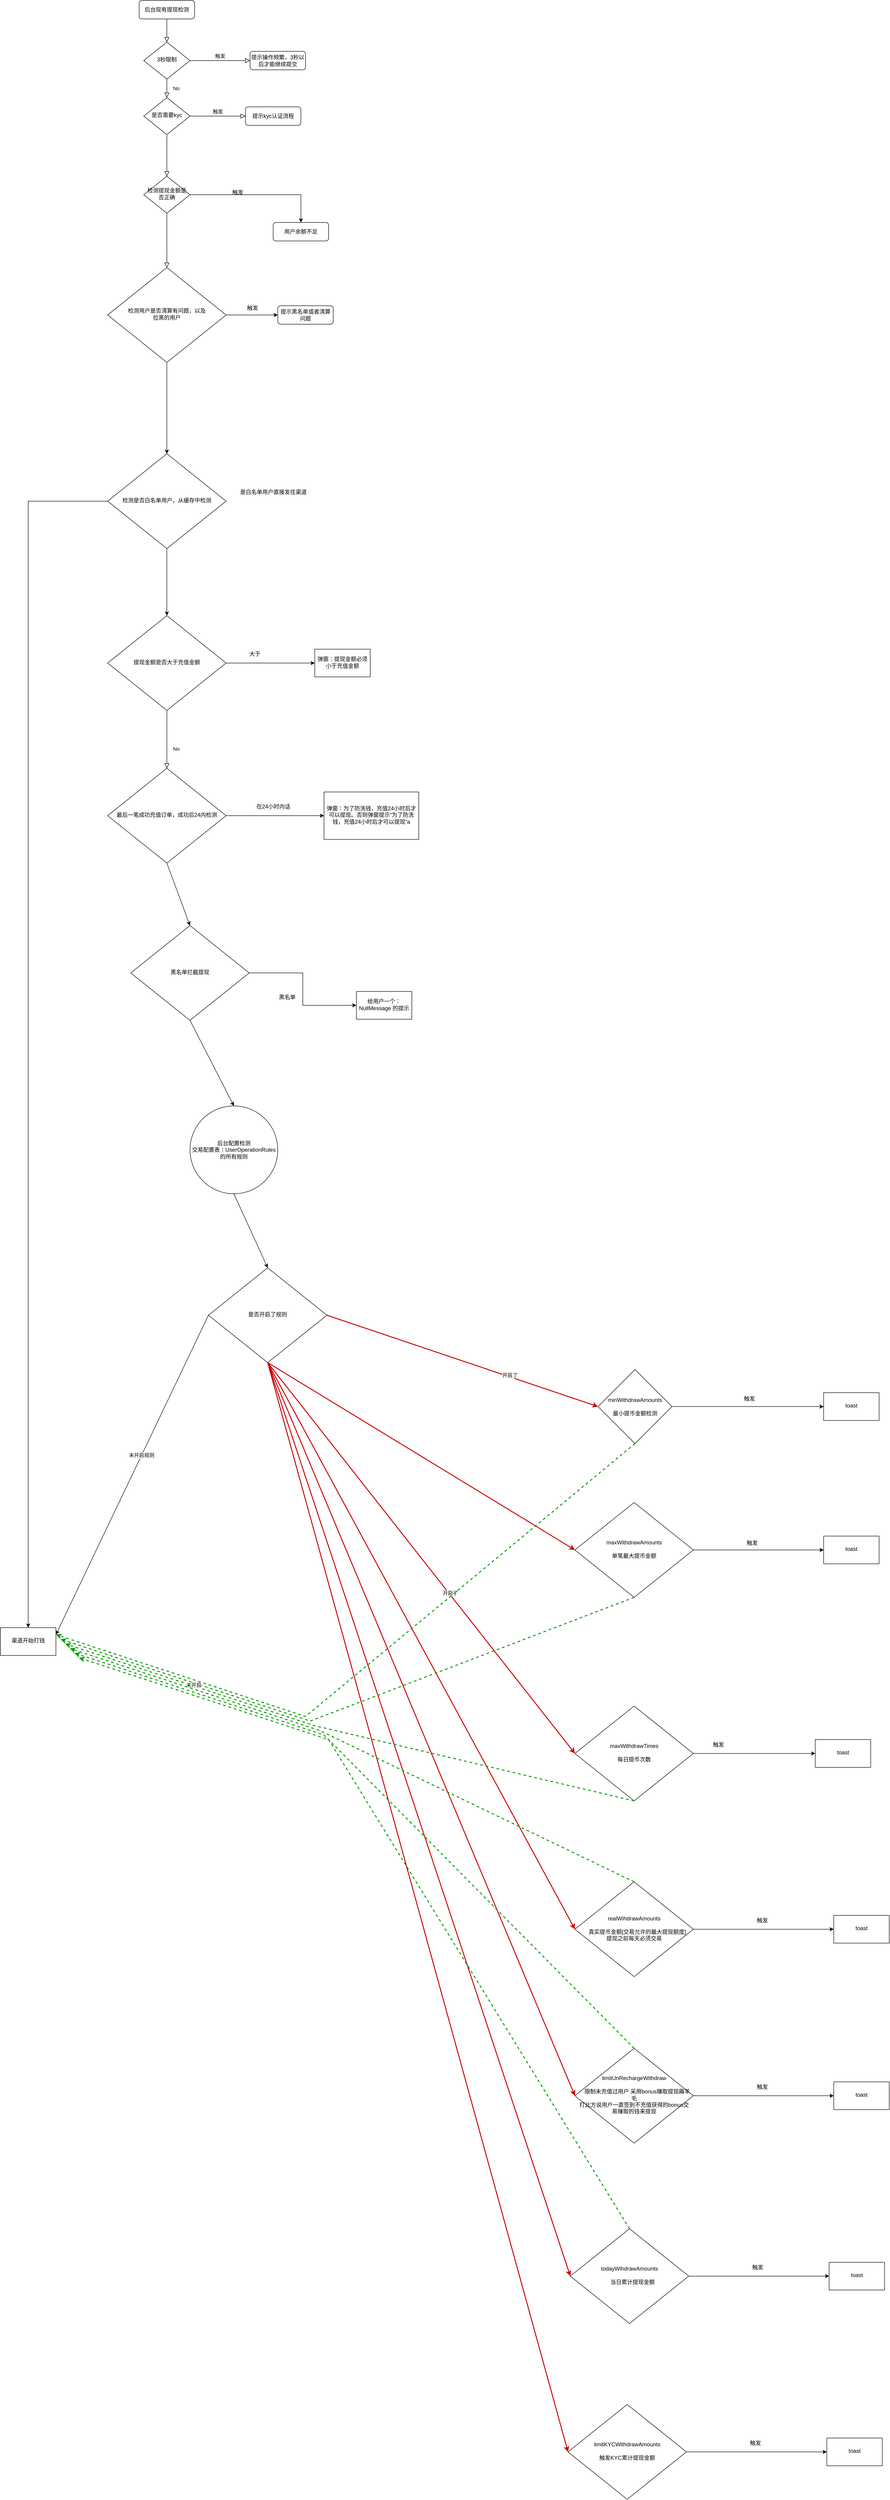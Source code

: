 <mxfile version="23.0.2" type="github">
  <diagram id="C5RBs43oDa-KdzZeNtuy" name="Page-1">
    <mxGraphModel dx="3455" dy="1680" grid="1" gridSize="10" guides="1" tooltips="1" connect="1" arrows="1" fold="1" page="1" pageScale="1" pageWidth="827" pageHeight="1169" math="0" shadow="0">
      <root>
        <mxCell id="WIyWlLk6GJQsqaUBKTNV-0" />
        <mxCell id="WIyWlLk6GJQsqaUBKTNV-1" parent="WIyWlLk6GJQsqaUBKTNV-0" />
        <mxCell id="WIyWlLk6GJQsqaUBKTNV-2" value="" style="rounded=0;html=1;jettySize=auto;orthogonalLoop=1;fontSize=11;endArrow=block;endFill=0;endSize=8;strokeWidth=1;shadow=0;labelBackgroundColor=none;edgeStyle=orthogonalEdgeStyle;" parent="WIyWlLk6GJQsqaUBKTNV-1" source="WIyWlLk6GJQsqaUBKTNV-3" target="WIyWlLk6GJQsqaUBKTNV-6" edge="1">
          <mxGeometry relative="1" as="geometry" />
        </mxCell>
        <mxCell id="WIyWlLk6GJQsqaUBKTNV-3" value="后台现有提现检测" style="rounded=1;whiteSpace=wrap;html=1;fontSize=12;glass=0;strokeWidth=1;shadow=0;" parent="WIyWlLk6GJQsqaUBKTNV-1" vertex="1">
          <mxGeometry x="160" y="80" width="120" height="40" as="geometry" />
        </mxCell>
        <mxCell id="WIyWlLk6GJQsqaUBKTNV-4" value="No" style="rounded=0;html=1;jettySize=auto;orthogonalLoop=1;fontSize=11;endArrow=block;endFill=0;endSize=8;strokeWidth=1;shadow=0;labelBackgroundColor=none;edgeStyle=orthogonalEdgeStyle;" parent="WIyWlLk6GJQsqaUBKTNV-1" source="WIyWlLk6GJQsqaUBKTNV-6" target="WIyWlLk6GJQsqaUBKTNV-10" edge="1">
          <mxGeometry y="20" relative="1" as="geometry">
            <mxPoint as="offset" />
          </mxGeometry>
        </mxCell>
        <mxCell id="WIyWlLk6GJQsqaUBKTNV-5" value="触发" style="edgeStyle=orthogonalEdgeStyle;rounded=0;html=1;jettySize=auto;orthogonalLoop=1;fontSize=11;endArrow=block;endFill=0;endSize=8;strokeWidth=1;shadow=0;labelBackgroundColor=none;" parent="WIyWlLk6GJQsqaUBKTNV-1" source="WIyWlLk6GJQsqaUBKTNV-6" target="WIyWlLk6GJQsqaUBKTNV-7" edge="1">
          <mxGeometry y="10" relative="1" as="geometry">
            <mxPoint as="offset" />
          </mxGeometry>
        </mxCell>
        <mxCell id="WIyWlLk6GJQsqaUBKTNV-6" value="3秒限制" style="rhombus;whiteSpace=wrap;html=1;shadow=0;fontFamily=Helvetica;fontSize=12;align=center;strokeWidth=1;spacing=6;spacingTop=-4;" parent="WIyWlLk6GJQsqaUBKTNV-1" vertex="1">
          <mxGeometry x="170" y="170" width="100" height="80" as="geometry" />
        </mxCell>
        <mxCell id="WIyWlLk6GJQsqaUBKTNV-7" value="提示操作频繁，3秒以后才能继续提交" style="rounded=1;whiteSpace=wrap;html=1;fontSize=12;glass=0;strokeWidth=1;shadow=0;" parent="WIyWlLk6GJQsqaUBKTNV-1" vertex="1">
          <mxGeometry x="400" y="190" width="120" height="40" as="geometry" />
        </mxCell>
        <mxCell id="WIyWlLk6GJQsqaUBKTNV-8" value="No" style="rounded=0;html=1;jettySize=auto;orthogonalLoop=1;fontSize=11;endArrow=block;endFill=0;endSize=8;strokeWidth=1;shadow=0;labelBackgroundColor=none;edgeStyle=orthogonalEdgeStyle;entryX=0.5;entryY=0;entryDx=0;entryDy=0;" parent="WIyWlLk6GJQsqaUBKTNV-1" source="le7CtPeld823Pj0fUWE6-14" target="le7CtPeld823Pj0fUWE6-19" edge="1">
          <mxGeometry x="0.336" y="20" relative="1" as="geometry">
            <mxPoint as="offset" />
            <mxPoint x="270" y="1710" as="targetPoint" />
          </mxGeometry>
        </mxCell>
        <mxCell id="WIyWlLk6GJQsqaUBKTNV-9" value="触发" style="edgeStyle=orthogonalEdgeStyle;rounded=0;html=1;jettySize=auto;orthogonalLoop=1;fontSize=11;endArrow=block;endFill=0;endSize=8;strokeWidth=1;shadow=0;labelBackgroundColor=none;" parent="WIyWlLk6GJQsqaUBKTNV-1" source="WIyWlLk6GJQsqaUBKTNV-10" target="WIyWlLk6GJQsqaUBKTNV-12" edge="1">
          <mxGeometry y="10" relative="1" as="geometry">
            <mxPoint as="offset" />
          </mxGeometry>
        </mxCell>
        <mxCell id="WIyWlLk6GJQsqaUBKTNV-10" value="是否需要kyc" style="rhombus;whiteSpace=wrap;html=1;shadow=0;fontFamily=Helvetica;fontSize=12;align=center;strokeWidth=1;spacing=6;spacingTop=-4;" parent="WIyWlLk6GJQsqaUBKTNV-1" vertex="1">
          <mxGeometry x="170" y="290" width="100" height="80" as="geometry" />
        </mxCell>
        <mxCell id="WIyWlLk6GJQsqaUBKTNV-12" value="提示kyc认证流程" style="rounded=1;whiteSpace=wrap;html=1;fontSize=12;glass=0;strokeWidth=1;shadow=0;" parent="WIyWlLk6GJQsqaUBKTNV-1" vertex="1">
          <mxGeometry x="390" y="310" width="120" height="40" as="geometry" />
        </mxCell>
        <mxCell id="le7CtPeld823Pj0fUWE6-1" value="" style="rounded=0;html=1;jettySize=auto;orthogonalLoop=1;fontSize=11;endArrow=block;endFill=0;endSize=8;strokeWidth=1;shadow=0;labelBackgroundColor=none;edgeStyle=orthogonalEdgeStyle;" edge="1" parent="WIyWlLk6GJQsqaUBKTNV-1" source="WIyWlLk6GJQsqaUBKTNV-10" target="le7CtPeld823Pj0fUWE6-0">
          <mxGeometry x="0.333" y="20" relative="1" as="geometry">
            <mxPoint as="offset" />
            <mxPoint x="220" y="370" as="sourcePoint" />
            <mxPoint x="220" y="545" as="targetPoint" />
          </mxGeometry>
        </mxCell>
        <mxCell id="le7CtPeld823Pj0fUWE6-4" value="" style="edgeStyle=orthogonalEdgeStyle;rounded=0;orthogonalLoop=1;jettySize=auto;html=1;" edge="1" parent="WIyWlLk6GJQsqaUBKTNV-1" source="le7CtPeld823Pj0fUWE6-0" target="le7CtPeld823Pj0fUWE6-3">
          <mxGeometry relative="1" as="geometry" />
        </mxCell>
        <mxCell id="le7CtPeld823Pj0fUWE6-0" value="检测提现金额是否正确" style="rhombus;whiteSpace=wrap;html=1;shadow=0;fontFamily=Helvetica;fontSize=12;align=center;strokeWidth=1;spacing=6;spacingTop=-4;" vertex="1" parent="WIyWlLk6GJQsqaUBKTNV-1">
          <mxGeometry x="170" y="460" width="100" height="80" as="geometry" />
        </mxCell>
        <mxCell id="le7CtPeld823Pj0fUWE6-3" value="用户余额不足" style="rounded=1;whiteSpace=wrap;html=1;fontSize=12;glass=0;strokeWidth=1;shadow=0;" vertex="1" parent="WIyWlLk6GJQsqaUBKTNV-1">
          <mxGeometry x="450" y="560" width="120" height="40" as="geometry" />
        </mxCell>
        <mxCell id="le7CtPeld823Pj0fUWE6-5" value="触发" style="text;html=1;align=center;verticalAlign=middle;resizable=0;points=[];autosize=1;strokeColor=none;fillColor=none;" vertex="1" parent="WIyWlLk6GJQsqaUBKTNV-1">
          <mxGeometry x="348.13" y="480" width="50" height="30" as="geometry" />
        </mxCell>
        <mxCell id="le7CtPeld823Pj0fUWE6-8" value="" style="edgeStyle=orthogonalEdgeStyle;rounded=0;orthogonalLoop=1;jettySize=auto;html=1;" edge="1" parent="WIyWlLk6GJQsqaUBKTNV-1" source="le7CtPeld823Pj0fUWE6-6" target="le7CtPeld823Pj0fUWE6-7">
          <mxGeometry relative="1" as="geometry" />
        </mxCell>
        <mxCell id="le7CtPeld823Pj0fUWE6-6" value="检测用户是否清算有问题，以及&lt;br&gt;拉黑的用户" style="rhombus;whiteSpace=wrap;html=1;shadow=0;fontFamily=Helvetica;fontSize=12;align=center;strokeWidth=1;spacing=6;spacingTop=-4;" vertex="1" parent="WIyWlLk6GJQsqaUBKTNV-1">
          <mxGeometry x="91.88" y="657.5" width="256.25" height="205" as="geometry" />
        </mxCell>
        <mxCell id="le7CtPeld823Pj0fUWE6-7" value="提示黑名单或者清算问题" style="rounded=1;whiteSpace=wrap;html=1;fontSize=12;glass=0;strokeWidth=1;shadow=0;" vertex="1" parent="WIyWlLk6GJQsqaUBKTNV-1">
          <mxGeometry x="460" y="740" width="120" height="40" as="geometry" />
        </mxCell>
        <mxCell id="le7CtPeld823Pj0fUWE6-9" value="触发" style="text;html=1;align=center;verticalAlign=middle;resizable=0;points=[];autosize=1;strokeColor=none;fillColor=none;" vertex="1" parent="WIyWlLk6GJQsqaUBKTNV-1">
          <mxGeometry x="380" y="730" width="50" height="30" as="geometry" />
        </mxCell>
        <mxCell id="le7CtPeld823Pj0fUWE6-12" value="" style="edgeStyle=orthogonalEdgeStyle;rounded=0;orthogonalLoop=1;jettySize=auto;html=1;" edge="1" parent="WIyWlLk6GJQsqaUBKTNV-1" source="le7CtPeld823Pj0fUWE6-10" target="le7CtPeld823Pj0fUWE6-11">
          <mxGeometry relative="1" as="geometry">
            <Array as="points">
              <mxPoint x="-80" y="1163" />
            </Array>
          </mxGeometry>
        </mxCell>
        <mxCell id="le7CtPeld823Pj0fUWE6-10" value="检测是否白名单用户，从缓存中检测&lt;br&gt;" style="rhombus;whiteSpace=wrap;html=1;shadow=0;fontFamily=Helvetica;fontSize=12;align=center;strokeWidth=1;spacing=6;spacingTop=-4;" vertex="1" parent="WIyWlLk6GJQsqaUBKTNV-1">
          <mxGeometry x="91.88" y="1060" width="256.25" height="205" as="geometry" />
        </mxCell>
        <mxCell id="le7CtPeld823Pj0fUWE6-11" value="渠道开始打钱" style="whiteSpace=wrap;html=1;shadow=0;strokeWidth=1;spacing=6;spacingTop=-4;" vertex="1" parent="WIyWlLk6GJQsqaUBKTNV-1">
          <mxGeometry x="-140.005" y="3598" width="120" height="60" as="geometry" />
        </mxCell>
        <mxCell id="le7CtPeld823Pj0fUWE6-13" value="是白名单用户直接发往渠道" style="text;html=1;align=center;verticalAlign=middle;resizable=0;points=[];autosize=1;strokeColor=none;fillColor=none;" vertex="1" parent="WIyWlLk6GJQsqaUBKTNV-1">
          <mxGeometry x="365" y="1128" width="170" height="30" as="geometry" />
        </mxCell>
        <mxCell id="le7CtPeld823Pj0fUWE6-15" value="" style="rounded=0;html=1;jettySize=auto;orthogonalLoop=1;fontSize=11;endArrow=block;endFill=0;endSize=8;strokeWidth=1;shadow=0;labelBackgroundColor=none;edgeStyle=orthogonalEdgeStyle;" edge="1" parent="WIyWlLk6GJQsqaUBKTNV-1" source="le7CtPeld823Pj0fUWE6-0" target="le7CtPeld823Pj0fUWE6-6">
          <mxGeometry x="0.336" y="20" relative="1" as="geometry">
            <mxPoint as="offset" />
            <mxPoint x="220" y="540" as="sourcePoint" />
            <mxPoint x="310" y="1040" as="targetPoint" />
          </mxGeometry>
        </mxCell>
        <mxCell id="le7CtPeld823Pj0fUWE6-17" value="" style="edgeStyle=orthogonalEdgeStyle;rounded=0;orthogonalLoop=1;jettySize=auto;html=1;" edge="1" parent="WIyWlLk6GJQsqaUBKTNV-1" source="le7CtPeld823Pj0fUWE6-14" target="le7CtPeld823Pj0fUWE6-16">
          <mxGeometry relative="1" as="geometry" />
        </mxCell>
        <mxCell id="le7CtPeld823Pj0fUWE6-14" value="提现金额是否大于充值金额" style="rhombus;whiteSpace=wrap;html=1;shadow=0;fontFamily=Helvetica;fontSize=12;align=center;strokeWidth=1;spacing=6;spacingTop=-4;" vertex="1" parent="WIyWlLk6GJQsqaUBKTNV-1">
          <mxGeometry x="91.88" y="1410" width="256.25" height="205" as="geometry" />
        </mxCell>
        <mxCell id="le7CtPeld823Pj0fUWE6-16" value="弹窗：提现金额必须小于充值金额" style="whiteSpace=wrap;html=1;shadow=0;strokeWidth=1;spacing=6;spacingTop=-4;" vertex="1" parent="WIyWlLk6GJQsqaUBKTNV-1">
          <mxGeometry x="540.005" y="1482.5" width="120" height="60" as="geometry" />
        </mxCell>
        <mxCell id="le7CtPeld823Pj0fUWE6-18" value="大于" style="text;html=1;align=center;verticalAlign=middle;resizable=0;points=[];autosize=1;strokeColor=none;fillColor=none;" vertex="1" parent="WIyWlLk6GJQsqaUBKTNV-1">
          <mxGeometry x="385" y="1478" width="50" height="30" as="geometry" />
        </mxCell>
        <mxCell id="le7CtPeld823Pj0fUWE6-28" value="" style="edgeStyle=orthogonalEdgeStyle;rounded=0;orthogonalLoop=1;jettySize=auto;html=1;" edge="1" parent="WIyWlLk6GJQsqaUBKTNV-1" source="le7CtPeld823Pj0fUWE6-19" target="le7CtPeld823Pj0fUWE6-27">
          <mxGeometry relative="1" as="geometry" />
        </mxCell>
        <mxCell id="le7CtPeld823Pj0fUWE6-19" value="最后一笔成功充值订单，成功后24内检测" style="rhombus;whiteSpace=wrap;html=1;shadow=0;fontFamily=Helvetica;fontSize=12;align=center;strokeWidth=1;spacing=6;spacingTop=-4;" vertex="1" parent="WIyWlLk6GJQsqaUBKTNV-1">
          <mxGeometry x="91.88" y="1740" width="256.25" height="205" as="geometry" />
        </mxCell>
        <mxCell id="le7CtPeld823Pj0fUWE6-24" value="" style="endArrow=classic;html=1;rounded=0;exitX=0.5;exitY=1;exitDx=0;exitDy=0;" edge="1" parent="WIyWlLk6GJQsqaUBKTNV-1" source="le7CtPeld823Pj0fUWE6-10" target="le7CtPeld823Pj0fUWE6-14">
          <mxGeometry width="50" height="50" relative="1" as="geometry">
            <mxPoint x="330" y="1280" as="sourcePoint" />
            <mxPoint x="380" y="1230" as="targetPoint" />
          </mxGeometry>
        </mxCell>
        <mxCell id="le7CtPeld823Pj0fUWE6-26" value="" style="endArrow=classic;html=1;rounded=0;exitX=0.5;exitY=1;exitDx=0;exitDy=0;entryX=0.5;entryY=0;entryDx=0;entryDy=0;" edge="1" parent="WIyWlLk6GJQsqaUBKTNV-1" source="le7CtPeld823Pj0fUWE6-6" target="le7CtPeld823Pj0fUWE6-10">
          <mxGeometry width="50" height="50" relative="1" as="geometry">
            <mxPoint x="330" y="750" as="sourcePoint" />
            <mxPoint x="380" y="700" as="targetPoint" />
          </mxGeometry>
        </mxCell>
        <mxCell id="le7CtPeld823Pj0fUWE6-27" value="弹窗：为了防洗钱，充值24小时后才可以提现。否则弹窗提示“为了防洗钱，充值24小时后才可以提现”a" style="whiteSpace=wrap;html=1;shadow=0;strokeWidth=1;spacing=6;spacingTop=-4;" vertex="1" parent="WIyWlLk6GJQsqaUBKTNV-1">
          <mxGeometry x="560" y="1791.25" width="205" height="102.5" as="geometry" />
        </mxCell>
        <mxCell id="le7CtPeld823Pj0fUWE6-29" value="在24小时内话" style="text;html=1;align=center;verticalAlign=middle;resizable=0;points=[];autosize=1;strokeColor=none;fillColor=none;" vertex="1" parent="WIyWlLk6GJQsqaUBKTNV-1">
          <mxGeometry x="400" y="1808" width="100" height="30" as="geometry" />
        </mxCell>
        <mxCell id="le7CtPeld823Pj0fUWE6-32" value="" style="edgeStyle=orthogonalEdgeStyle;rounded=0;orthogonalLoop=1;jettySize=auto;html=1;" edge="1" parent="WIyWlLk6GJQsqaUBKTNV-1" source="le7CtPeld823Pj0fUWE6-30" target="le7CtPeld823Pj0fUWE6-31">
          <mxGeometry relative="1" as="geometry" />
        </mxCell>
        <mxCell id="le7CtPeld823Pj0fUWE6-30" value="黑名单拦截提现" style="rhombus;whiteSpace=wrap;html=1;shadow=0;fontFamily=Helvetica;fontSize=12;align=center;strokeWidth=1;spacing=6;spacingTop=-4;" vertex="1" parent="WIyWlLk6GJQsqaUBKTNV-1">
          <mxGeometry x="141.88" y="2080" width="256.25" height="205" as="geometry" />
        </mxCell>
        <mxCell id="le7CtPeld823Pj0fUWE6-31" value="给用户一个：NullMessage 的提示" style="whiteSpace=wrap;html=1;shadow=0;strokeWidth=1;spacing=6;spacingTop=-4;" vertex="1" parent="WIyWlLk6GJQsqaUBKTNV-1">
          <mxGeometry x="630.005" y="2222.5" width="120" height="60" as="geometry" />
        </mxCell>
        <mxCell id="le7CtPeld823Pj0fUWE6-33" value="黑名单" style="text;html=1;align=center;verticalAlign=middle;resizable=0;points=[];autosize=1;strokeColor=none;fillColor=none;" vertex="1" parent="WIyWlLk6GJQsqaUBKTNV-1">
          <mxGeometry x="450" y="2220" width="60" height="30" as="geometry" />
        </mxCell>
        <mxCell id="le7CtPeld823Pj0fUWE6-35" value="" style="endArrow=classic;html=1;rounded=0;exitX=0.5;exitY=1;exitDx=0;exitDy=0;entryX=0.5;entryY=0;entryDx=0;entryDy=0;" edge="1" parent="WIyWlLk6GJQsqaUBKTNV-1" source="le7CtPeld823Pj0fUWE6-46" target="le7CtPeld823Pj0fUWE6-34">
          <mxGeometry width="50" height="50" relative="1" as="geometry">
            <mxPoint x="220" y="1945" as="sourcePoint" />
            <mxPoint x="220" y="3430" as="targetPoint" />
          </mxGeometry>
        </mxCell>
        <mxCell id="le7CtPeld823Pj0fUWE6-34" value="是否开启了规则" style="rhombus;whiteSpace=wrap;html=1;shadow=0;fontFamily=Helvetica;fontSize=12;align=center;strokeWidth=1;spacing=6;spacingTop=-4;" vertex="1" parent="WIyWlLk6GJQsqaUBKTNV-1">
          <mxGeometry x="310" y="2820" width="256.25" height="205" as="geometry" />
        </mxCell>
        <mxCell id="le7CtPeld823Pj0fUWE6-50" value="" style="edgeStyle=orthogonalEdgeStyle;rounded=0;orthogonalLoop=1;jettySize=auto;html=1;exitX=1;exitY=0.5;exitDx=0;exitDy=0;" edge="1" parent="WIyWlLk6GJQsqaUBKTNV-1" source="jZzrinbDkolSRq9z89r_-0" target="le7CtPeld823Pj0fUWE6-49">
          <mxGeometry relative="1" as="geometry">
            <mxPoint x="1272.795" y="3120" as="sourcePoint" />
          </mxGeometry>
        </mxCell>
        <mxCell id="le7CtPeld823Pj0fUWE6-41" value="" style="edgeStyle=orthogonalEdgeStyle;rounded=0;orthogonalLoop=1;jettySize=auto;html=1;" edge="1" parent="WIyWlLk6GJQsqaUBKTNV-1" source="le7CtPeld823Pj0fUWE6-39" target="le7CtPeld823Pj0fUWE6-40">
          <mxGeometry relative="1" as="geometry" />
        </mxCell>
        <mxCell id="le7CtPeld823Pj0fUWE6-39" value="maxWithdrawAmounts&lt;br&gt;&lt;br&gt;单笔最大提币金额" style="rhombus;whiteSpace=wrap;html=1;shadow=0;fontFamily=Helvetica;fontSize=12;align=center;strokeWidth=1;spacing=6;spacingTop=-4;" vertex="1" parent="WIyWlLk6GJQsqaUBKTNV-1">
          <mxGeometry x="1102.8" y="3327.5" width="256.25" height="205" as="geometry" />
        </mxCell>
        <mxCell id="le7CtPeld823Pj0fUWE6-40" value="toast" style="whiteSpace=wrap;html=1;shadow=0;strokeWidth=1;spacing=6;spacingTop=-4;" vertex="1" parent="WIyWlLk6GJQsqaUBKTNV-1">
          <mxGeometry x="1640.925" y="3400" width="120" height="60" as="geometry" />
        </mxCell>
        <mxCell id="le7CtPeld823Pj0fUWE6-42" value="触发" style="text;html=1;align=center;verticalAlign=middle;resizable=0;points=[];autosize=1;strokeColor=none;fillColor=none;" vertex="1" parent="WIyWlLk6GJQsqaUBKTNV-1">
          <mxGeometry x="1460.92" y="3400" width="50" height="30" as="geometry" />
        </mxCell>
        <mxCell id="le7CtPeld823Pj0fUWE6-45" value="" style="edgeStyle=orthogonalEdgeStyle;rounded=0;orthogonalLoop=1;jettySize=auto;html=1;" edge="1" parent="WIyWlLk6GJQsqaUBKTNV-1" source="le7CtPeld823Pj0fUWE6-43" target="le7CtPeld823Pj0fUWE6-44">
          <mxGeometry relative="1" as="geometry" />
        </mxCell>
        <mxCell id="le7CtPeld823Pj0fUWE6-43" value="maxWithdrawTimes&lt;br&gt;&lt;br&gt;每日提币次数" style="rhombus;whiteSpace=wrap;html=1;shadow=0;fontFamily=Helvetica;fontSize=12;align=center;strokeWidth=1;spacing=6;spacingTop=-4;" vertex="1" parent="WIyWlLk6GJQsqaUBKTNV-1">
          <mxGeometry x="1102.8" y="3767.5" width="256.25" height="205" as="geometry" />
        </mxCell>
        <mxCell id="le7CtPeld823Pj0fUWE6-44" value="toast" style="whiteSpace=wrap;html=1;shadow=0;strokeWidth=1;spacing=6;spacingTop=-4;" vertex="1" parent="WIyWlLk6GJQsqaUBKTNV-1">
          <mxGeometry x="1622.805" y="3840" width="120" height="60" as="geometry" />
        </mxCell>
        <mxCell id="le7CtPeld823Pj0fUWE6-47" value="" style="endArrow=classic;html=1;rounded=0;exitX=0.5;exitY=1;exitDx=0;exitDy=0;entryX=0.5;entryY=0;entryDx=0;entryDy=0;" edge="1" parent="WIyWlLk6GJQsqaUBKTNV-1" source="le7CtPeld823Pj0fUWE6-19" target="le7CtPeld823Pj0fUWE6-30">
          <mxGeometry width="50" height="50" relative="1" as="geometry">
            <mxPoint x="220" y="1945" as="sourcePoint" />
            <mxPoint x="220" y="3270" as="targetPoint" />
          </mxGeometry>
        </mxCell>
        <mxCell id="le7CtPeld823Pj0fUWE6-46" value="后台配置检测&lt;br&gt;交易配置表：UserOperationRules&lt;br&gt;的所有规则" style="ellipse;whiteSpace=wrap;html=1;aspect=fixed;" vertex="1" parent="WIyWlLk6GJQsqaUBKTNV-1">
          <mxGeometry x="270" y="2470" width="190" height="190" as="geometry" />
        </mxCell>
        <mxCell id="le7CtPeld823Pj0fUWE6-48" value="" style="endArrow=classic;html=1;rounded=0;exitX=0.5;exitY=1;exitDx=0;exitDy=0;entryX=0.5;entryY=0;entryDx=0;entryDy=0;" edge="1" parent="WIyWlLk6GJQsqaUBKTNV-1" source="le7CtPeld823Pj0fUWE6-30" target="le7CtPeld823Pj0fUWE6-46">
          <mxGeometry width="50" height="50" relative="1" as="geometry">
            <mxPoint x="190" y="2440" as="sourcePoint" />
            <mxPoint x="240" y="2390" as="targetPoint" />
          </mxGeometry>
        </mxCell>
        <mxCell id="le7CtPeld823Pj0fUWE6-49" value="toast" style="whiteSpace=wrap;html=1;shadow=0;strokeWidth=1;spacing=6;spacingTop=-4;" vertex="1" parent="WIyWlLk6GJQsqaUBKTNV-1">
          <mxGeometry x="1640.925" y="3090" width="120" height="60" as="geometry" />
        </mxCell>
        <mxCell id="jZzrinbDkolSRq9z89r_-0" value="minWithdrawAmounts&lt;br&gt;&lt;br&gt;最小提币金额检测" style="rhombus;whiteSpace=wrap;html=1;" vertex="1" parent="WIyWlLk6GJQsqaUBKTNV-1">
          <mxGeometry x="1152.8" y="3040" width="160" height="160" as="geometry" />
        </mxCell>
        <mxCell id="jZzrinbDkolSRq9z89r_-2" value="" style="endArrow=classic;html=1;rounded=0;exitX=0.5;exitY=1;exitDx=0;exitDy=0;entryX=0;entryY=0.5;entryDx=0;entryDy=0;strokeColor=#CC0000;strokeWidth=2;" edge="1" parent="WIyWlLk6GJQsqaUBKTNV-1" source="le7CtPeld823Pj0fUWE6-34" target="le7CtPeld823Pj0fUWE6-39">
          <mxGeometry width="50" height="50" relative="1" as="geometry">
            <mxPoint x="330" y="3570" as="sourcePoint" />
            <mxPoint x="380" y="3520" as="targetPoint" />
          </mxGeometry>
        </mxCell>
        <mxCell id="jZzrinbDkolSRq9z89r_-4" value="" style="endArrow=classic;html=1;rounded=0;exitX=0.5;exitY=1;exitDx=0;exitDy=0;entryX=0;entryY=0.5;entryDx=0;entryDy=0;strokeColor=#CC0000;strokeWidth=2;" edge="1" parent="WIyWlLk6GJQsqaUBKTNV-1" source="le7CtPeld823Pj0fUWE6-34" target="le7CtPeld823Pj0fUWE6-43">
          <mxGeometry width="50" height="50" relative="1" as="geometry">
            <mxPoint x="140" y="3560" as="sourcePoint" />
            <mxPoint x="510" y="3780" as="targetPoint" />
          </mxGeometry>
        </mxCell>
        <mxCell id="jZzrinbDkolSRq9z89r_-5" value="开启了" style="edgeLabel;html=1;align=center;verticalAlign=middle;resizable=0;points=[];" vertex="1" connectable="0" parent="jZzrinbDkolSRq9z89r_-4">
          <mxGeometry x="0.179" y="3" relative="1" as="geometry">
            <mxPoint y="1" as="offset" />
          </mxGeometry>
        </mxCell>
        <mxCell id="jZzrinbDkolSRq9z89r_-6" value="触发" style="text;html=1;align=center;verticalAlign=middle;resizable=0;points=[];autosize=1;strokeColor=none;fillColor=none;" vertex="1" parent="WIyWlLk6GJQsqaUBKTNV-1">
          <mxGeometry x="1387.8" y="3835.5" width="50" height="30" as="geometry" />
        </mxCell>
        <mxCell id="jZzrinbDkolSRq9z89r_-7" value="" style="edgeStyle=orthogonalEdgeStyle;rounded=0;orthogonalLoop=1;jettySize=auto;html=1;" edge="1" parent="WIyWlLk6GJQsqaUBKTNV-1" source="jZzrinbDkolSRq9z89r_-8" target="jZzrinbDkolSRq9z89r_-9">
          <mxGeometry relative="1" as="geometry" />
        </mxCell>
        <mxCell id="jZzrinbDkolSRq9z89r_-8" value="realWihdrawAmounts&lt;br&gt;&lt;br&gt;&amp;nbsp; &amp;nbsp; 真实提币金额[交易允许的最大提现额度] &lt;br&gt;提现之前每天必须交易" style="rhombus;whiteSpace=wrap;html=1;shadow=0;fontFamily=Helvetica;fontSize=12;align=center;strokeWidth=1;spacing=6;spacingTop=-4;" vertex="1" parent="WIyWlLk6GJQsqaUBKTNV-1">
          <mxGeometry x="1102.8" y="4147.5" width="256.25" height="205" as="geometry" />
        </mxCell>
        <mxCell id="jZzrinbDkolSRq9z89r_-9" value="toast" style="whiteSpace=wrap;html=1;shadow=0;strokeWidth=1;spacing=6;spacingTop=-4;" vertex="1" parent="WIyWlLk6GJQsqaUBKTNV-1">
          <mxGeometry x="1662.795" y="4220" width="120" height="60" as="geometry" />
        </mxCell>
        <mxCell id="jZzrinbDkolSRq9z89r_-10" value="触发" style="text;html=1;align=center;verticalAlign=middle;resizable=0;points=[];autosize=1;strokeColor=none;fillColor=none;" vertex="1" parent="WIyWlLk6GJQsqaUBKTNV-1">
          <mxGeometry x="1482.81" y="4215.5" width="50" height="30" as="geometry" />
        </mxCell>
        <mxCell id="jZzrinbDkolSRq9z89r_-15" value="" style="endArrow=classic;html=1;rounded=0;entryX=0;entryY=0.5;entryDx=0;entryDy=0;exitX=0.5;exitY=1;exitDx=0;exitDy=0;strokeColor=#CC0000;strokeWidth=2;" edge="1" parent="WIyWlLk6GJQsqaUBKTNV-1" source="le7CtPeld823Pj0fUWE6-34" target="jZzrinbDkolSRq9z89r_-8">
          <mxGeometry width="50" height="50" relative="1" as="geometry">
            <mxPoint x="220" y="3480" as="sourcePoint" />
            <mxPoint x="410" y="4140" as="targetPoint" />
          </mxGeometry>
        </mxCell>
        <mxCell id="jZzrinbDkolSRq9z89r_-16" value="" style="edgeStyle=orthogonalEdgeStyle;rounded=0;orthogonalLoop=1;jettySize=auto;html=1;" edge="1" parent="WIyWlLk6GJQsqaUBKTNV-1" source="jZzrinbDkolSRq9z89r_-17" target="jZzrinbDkolSRq9z89r_-18">
          <mxGeometry relative="1" as="geometry" />
        </mxCell>
        <mxCell id="jZzrinbDkolSRq9z89r_-17" value="limitUnRechargeWithdraw&lt;br&gt;&lt;br&gt;&amp;nbsp; &amp;nbsp; 限制未充值过用户 采用bonus赚取提现薅羊毛&lt;br&gt;打比方说用户一直签到不充值获得的bonus交易赚取的钱来提现" style="rhombus;whiteSpace=wrap;html=1;shadow=0;fontFamily=Helvetica;fontSize=12;align=center;strokeWidth=1;spacing=6;spacingTop=-4;" vertex="1" parent="WIyWlLk6GJQsqaUBKTNV-1">
          <mxGeometry x="1102.8" y="4507.5" width="256.25" height="205" as="geometry" />
        </mxCell>
        <mxCell id="jZzrinbDkolSRq9z89r_-18" value="toast" style="whiteSpace=wrap;html=1;shadow=0;strokeWidth=1;spacing=6;spacingTop=-4;" vertex="1" parent="WIyWlLk6GJQsqaUBKTNV-1">
          <mxGeometry x="1662.795" y="4580" width="120" height="60" as="geometry" />
        </mxCell>
        <mxCell id="jZzrinbDkolSRq9z89r_-19" value="触发" style="text;html=1;align=center;verticalAlign=middle;resizable=0;points=[];autosize=1;strokeColor=none;fillColor=none;" vertex="1" parent="WIyWlLk6GJQsqaUBKTNV-1">
          <mxGeometry x="1482.81" y="4575.5" width="50" height="30" as="geometry" />
        </mxCell>
        <mxCell id="jZzrinbDkolSRq9z89r_-20" value="" style="endArrow=classic;html=1;rounded=0;entryX=0;entryY=0.5;entryDx=0;entryDy=0;exitX=0.5;exitY=1;exitDx=0;exitDy=0;strokeColor=#CC0000;strokeWidth=2;" edge="1" parent="WIyWlLk6GJQsqaUBKTNV-1" source="le7CtPeld823Pj0fUWE6-34" target="jZzrinbDkolSRq9z89r_-17">
          <mxGeometry width="50" height="50" relative="1" as="geometry">
            <mxPoint x="220" y="3480" as="sourcePoint" />
            <mxPoint x="150" y="4180" as="targetPoint" />
          </mxGeometry>
        </mxCell>
        <mxCell id="jZzrinbDkolSRq9z89r_-21" value="" style="edgeStyle=orthogonalEdgeStyle;rounded=0;orthogonalLoop=1;jettySize=auto;html=1;" edge="1" parent="WIyWlLk6GJQsqaUBKTNV-1" source="jZzrinbDkolSRq9z89r_-22" target="jZzrinbDkolSRq9z89r_-23">
          <mxGeometry relative="1" as="geometry" />
        </mxCell>
        <mxCell id="jZzrinbDkolSRq9z89r_-22" value="todayWihdrawAmounts&lt;br&gt;&lt;br&gt;&amp;nbsp; &amp;nbsp;&amp;nbsp;当日累计提现金额" style="rhombus;whiteSpace=wrap;html=1;shadow=0;fontFamily=Helvetica;fontSize=12;align=center;strokeWidth=1;spacing=6;spacingTop=-4;" vertex="1" parent="WIyWlLk6GJQsqaUBKTNV-1">
          <mxGeometry x="1092.81" y="4897.5" width="256.25" height="205" as="geometry" />
        </mxCell>
        <mxCell id="jZzrinbDkolSRq9z89r_-23" value="toast" style="whiteSpace=wrap;html=1;shadow=0;strokeWidth=1;spacing=6;spacingTop=-4;" vertex="1" parent="WIyWlLk6GJQsqaUBKTNV-1">
          <mxGeometry x="1652.805" y="4970" width="120" height="60" as="geometry" />
        </mxCell>
        <mxCell id="jZzrinbDkolSRq9z89r_-24" value="触发" style="text;html=1;align=center;verticalAlign=middle;resizable=0;points=[];autosize=1;strokeColor=none;fillColor=none;" vertex="1" parent="WIyWlLk6GJQsqaUBKTNV-1">
          <mxGeometry x="1472.82" y="4965.5" width="50" height="30" as="geometry" />
        </mxCell>
        <mxCell id="jZzrinbDkolSRq9z89r_-25" value="" style="endArrow=classic;html=1;rounded=0;exitX=0.5;exitY=1;exitDx=0;exitDy=0;entryX=0;entryY=0.5;entryDx=0;entryDy=0;strokeColor=#CC0000;strokeWidth=2;" edge="1" parent="WIyWlLk6GJQsqaUBKTNV-1" source="le7CtPeld823Pj0fUWE6-34" target="jZzrinbDkolSRq9z89r_-22">
          <mxGeometry width="50" height="50" relative="1" as="geometry">
            <mxPoint x="70" y="3720" as="sourcePoint" />
            <mxPoint x="540" y="5160" as="targetPoint" />
          </mxGeometry>
        </mxCell>
        <mxCell id="jZzrinbDkolSRq9z89r_-26" value="" style="edgeStyle=orthogonalEdgeStyle;rounded=0;orthogonalLoop=1;jettySize=auto;html=1;" edge="1" parent="WIyWlLk6GJQsqaUBKTNV-1" source="jZzrinbDkolSRq9z89r_-27" target="jZzrinbDkolSRq9z89r_-28">
          <mxGeometry relative="1" as="geometry" />
        </mxCell>
        <mxCell id="jZzrinbDkolSRq9z89r_-27" value="limitKYCWithdrawAmounts&lt;br&gt;&lt;br&gt;触发KYC累计提现金额" style="rhombus;whiteSpace=wrap;html=1;shadow=0;fontFamily=Helvetica;fontSize=12;align=center;strokeWidth=1;spacing=6;spacingTop=-4;" vertex="1" parent="WIyWlLk6GJQsqaUBKTNV-1">
          <mxGeometry x="1087.8" y="5277.5" width="256.25" height="205" as="geometry" />
        </mxCell>
        <mxCell id="jZzrinbDkolSRq9z89r_-28" value="toast" style="whiteSpace=wrap;html=1;shadow=0;strokeWidth=1;spacing=6;spacingTop=-4;" vertex="1" parent="WIyWlLk6GJQsqaUBKTNV-1">
          <mxGeometry x="1647.795" y="5350" width="120" height="60" as="geometry" />
        </mxCell>
        <mxCell id="jZzrinbDkolSRq9z89r_-29" value="触发" style="text;html=1;align=center;verticalAlign=middle;resizable=0;points=[];autosize=1;strokeColor=none;fillColor=none;" vertex="1" parent="WIyWlLk6GJQsqaUBKTNV-1">
          <mxGeometry x="1467.81" y="5345.5" width="50" height="30" as="geometry" />
        </mxCell>
        <mxCell id="jZzrinbDkolSRq9z89r_-30" value="" style="endArrow=classic;html=1;rounded=0;exitX=0.5;exitY=1;exitDx=0;exitDy=0;entryX=0;entryY=0.5;entryDx=0;entryDy=0;strokeColor=#CC0000;strokeWidth=2;" edge="1" parent="WIyWlLk6GJQsqaUBKTNV-1" source="le7CtPeld823Pj0fUWE6-34" target="jZzrinbDkolSRq9z89r_-27">
          <mxGeometry width="50" height="50" relative="1" as="geometry">
            <mxPoint x="120" y="3640" as="sourcePoint" />
            <mxPoint x="400" y="5360" as="targetPoint" />
          </mxGeometry>
        </mxCell>
        <mxCell id="jZzrinbDkolSRq9z89r_-36" value="" style="endArrow=classic;html=1;rounded=0;exitX=0;exitY=0.5;exitDx=0;exitDy=0;entryX=1;entryY=0.25;entryDx=0;entryDy=0;" edge="1" parent="WIyWlLk6GJQsqaUBKTNV-1" source="le7CtPeld823Pj0fUWE6-34" target="le7CtPeld823Pj0fUWE6-11">
          <mxGeometry width="50" height="50" relative="1" as="geometry">
            <mxPoint x="310" y="3480" as="sourcePoint" />
            <mxPoint x="360" y="3430" as="targetPoint" />
          </mxGeometry>
        </mxCell>
        <mxCell id="jZzrinbDkolSRq9z89r_-37" value="未开启规则" style="edgeLabel;html=1;align=center;verticalAlign=middle;resizable=0;points=[];" vertex="1" connectable="0" parent="jZzrinbDkolSRq9z89r_-36">
          <mxGeometry x="-0.125" y="-1" relative="1" as="geometry">
            <mxPoint as="offset" />
          </mxGeometry>
        </mxCell>
        <mxCell id="jZzrinbDkolSRq9z89r_-38" value="" style="endArrow=classic;html=1;rounded=0;exitX=1;exitY=0.5;exitDx=0;exitDy=0;entryX=0;entryY=0.5;entryDx=0;entryDy=0;strokeColor=#CC0000;strokeWidth=2;" edge="1" parent="WIyWlLk6GJQsqaUBKTNV-1" source="le7CtPeld823Pj0fUWE6-34" target="jZzrinbDkolSRq9z89r_-0">
          <mxGeometry width="50" height="50" relative="1" as="geometry">
            <mxPoint x="820" y="2940" as="sourcePoint" />
            <mxPoint x="870" y="2890" as="targetPoint" />
          </mxGeometry>
        </mxCell>
        <mxCell id="jZzrinbDkolSRq9z89r_-39" value="开启了" style="edgeLabel;html=1;align=center;verticalAlign=middle;resizable=0;points=[];" vertex="1" connectable="0" parent="jZzrinbDkolSRq9z89r_-38">
          <mxGeometry x="0.344" y="4" relative="1" as="geometry">
            <mxPoint as="offset" />
          </mxGeometry>
        </mxCell>
        <mxCell id="jZzrinbDkolSRq9z89r_-40" value="触发" style="text;html=1;align=center;verticalAlign=middle;resizable=0;points=[];autosize=1;strokeColor=none;fillColor=none;" vertex="1" parent="WIyWlLk6GJQsqaUBKTNV-1">
          <mxGeometry x="1455" y="3088" width="50" height="30" as="geometry" />
        </mxCell>
        <mxCell id="jZzrinbDkolSRq9z89r_-41" value="" style="endArrow=classic;html=1;rounded=0;entryX=1;entryY=0.25;entryDx=0;entryDy=0;exitX=0.5;exitY=1;exitDx=0;exitDy=0;fontColor=#66FF66;labelBackgroundColor=#33FF99;labelBorderColor=#33FF33;strokeColor=#009900;strokeWidth=2;dashed=1;" edge="1" parent="WIyWlLk6GJQsqaUBKTNV-1" source="jZzrinbDkolSRq9z89r_-0" target="le7CtPeld823Pj0fUWE6-11">
          <mxGeometry width="50" height="50" relative="1" as="geometry">
            <mxPoint x="780" y="3450" as="sourcePoint" />
            <mxPoint x="10" y="3610" as="targetPoint" />
            <Array as="points">
              <mxPoint x="520" y="3790" />
            </Array>
          </mxGeometry>
        </mxCell>
        <mxCell id="jZzrinbDkolSRq9z89r_-42" value="" style="endArrow=classic;html=1;rounded=0;entryX=1;entryY=0.25;entryDx=0;entryDy=0;exitX=0.5;exitY=1;exitDx=0;exitDy=0;fontColor=#66FF66;labelBackgroundColor=#33FF99;labelBorderColor=#33FF33;strokeColor=#009900;strokeWidth=2;dashed=1;" edge="1" parent="WIyWlLk6GJQsqaUBKTNV-1" source="le7CtPeld823Pj0fUWE6-39">
          <mxGeometry width="50" height="50" relative="1" as="geometry">
            <mxPoint x="1243" y="3210" as="sourcePoint" />
            <mxPoint x="-10" y="3623" as="targetPoint" />
            <Array as="points">
              <mxPoint x="530" y="3800" />
            </Array>
          </mxGeometry>
        </mxCell>
        <mxCell id="jZzrinbDkolSRq9z89r_-43" value="" style="endArrow=classic;html=1;rounded=0;entryX=1;entryY=0.25;entryDx=0;entryDy=0;exitX=0.5;exitY=1;exitDx=0;exitDy=0;fontColor=#66FF66;labelBackgroundColor=#33FF99;labelBorderColor=#33FF33;strokeColor=#009900;strokeWidth=2;dashed=1;" edge="1" parent="WIyWlLk6GJQsqaUBKTNV-1" source="le7CtPeld823Pj0fUWE6-43">
          <mxGeometry width="50" height="50" relative="1" as="geometry">
            <mxPoint x="1253" y="3220" as="sourcePoint" />
            <mxPoint y="3633" as="targetPoint" />
            <Array as="points">
              <mxPoint x="540" y="3810" />
            </Array>
          </mxGeometry>
        </mxCell>
        <mxCell id="jZzrinbDkolSRq9z89r_-47" value="未开启" style="edgeLabel;html=1;align=center;verticalAlign=middle;resizable=0;points=[];" vertex="1" connectable="0" parent="jZzrinbDkolSRq9z89r_-43">
          <mxGeometry x="0.544" y="-2" relative="1" as="geometry">
            <mxPoint as="offset" />
          </mxGeometry>
        </mxCell>
        <mxCell id="jZzrinbDkolSRq9z89r_-44" value="" style="endArrow=classic;html=1;rounded=0;entryX=1;entryY=0.25;entryDx=0;entryDy=0;fontColor=#66FF66;labelBackgroundColor=#33FF99;labelBorderColor=#33FF33;strokeColor=#009900;strokeWidth=2;dashed=1;exitX=0.5;exitY=0;exitDx=0;exitDy=0;" edge="1" parent="WIyWlLk6GJQsqaUBKTNV-1" source="jZzrinbDkolSRq9z89r_-8">
          <mxGeometry width="50" height="50" relative="1" as="geometry">
            <mxPoint x="1170" y="4060" as="sourcePoint" />
            <mxPoint x="10" y="3643" as="targetPoint" />
            <Array as="points">
              <mxPoint x="550" y="3820" />
            </Array>
          </mxGeometry>
        </mxCell>
        <mxCell id="jZzrinbDkolSRq9z89r_-45" value="" style="endArrow=classic;html=1;rounded=0;entryX=1;entryY=0.25;entryDx=0;entryDy=0;fontColor=#66FF66;labelBackgroundColor=#33FF99;labelBorderColor=#33FF33;strokeColor=#009900;strokeWidth=2;dashed=1;exitX=0.5;exitY=0;exitDx=0;exitDy=0;" edge="1" parent="WIyWlLk6GJQsqaUBKTNV-1" source="jZzrinbDkolSRq9z89r_-17">
          <mxGeometry width="50" height="50" relative="1" as="geometry">
            <mxPoint x="1241" y="4158" as="sourcePoint" />
            <mxPoint x="20" y="3653" as="targetPoint" />
            <Array as="points">
              <mxPoint x="560" y="3830" />
            </Array>
          </mxGeometry>
        </mxCell>
        <mxCell id="jZzrinbDkolSRq9z89r_-46" value="" style="endArrow=classic;html=1;rounded=0;entryX=1;entryY=0.25;entryDx=0;entryDy=0;fontColor=#66FF66;labelBackgroundColor=#33FF99;labelBorderColor=#33FF33;strokeColor=#009900;strokeWidth=2;dashed=1;exitX=0.5;exitY=0;exitDx=0;exitDy=0;" edge="1" parent="WIyWlLk6GJQsqaUBKTNV-1" source="jZzrinbDkolSRq9z89r_-22">
          <mxGeometry width="50" height="50" relative="1" as="geometry">
            <mxPoint x="1241" y="4518" as="sourcePoint" />
            <mxPoint x="30" y="3663" as="targetPoint" />
            <Array as="points">
              <mxPoint x="570" y="3840" />
            </Array>
          </mxGeometry>
        </mxCell>
      </root>
    </mxGraphModel>
  </diagram>
</mxfile>
